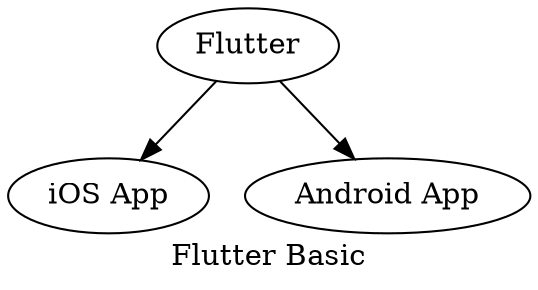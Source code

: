 digraph A {
graph [label="Flutter Basic"]
"Flutter" -> "iOS App"
"Flutter" -> "Android App"
}

digraph Aalt {
graph [label="Flutter as Component"]
"iOS Logic" -> "iOS App"
"Flutter" -> "iOS UI" -> "iOS App"
"Flutter" -> "Android UI" -> "Android App"
"Android Logic" -> "Android App"
}

digraph B {
graph [label="Kotlin Basic"]
"Kotlin Logic" -> "iOS App"
"iOS UI" -> "iOS App"
"Kotlin Logic" -> "Android App"
"Android UI" -> "Android App"
}

digraph C {
graph[label="Possible Coupling"]
f [label="Flutter UI"]
f -> fios
fios [label="iOS\nUI\nComponent"]
f -> fand
fand [label="Android\nUI\nComponent"]

k [label="Kotlin Logic"]
k -> kios
kios [label="iOS\nLogic\nComponent"]
k -> kand
kand [label="Android\nLogic\nComponent"]

fios -> cios
kios -> cios
cios [label="Combined iOS App"]

fand -> cand
kand -> cand
cand [label="Combined Android App"]
}

digraph Calt {
graph[label="Possible Coupling"]
f [label="Flutter"]
f -> fios
fios [label="iOS UI"]
f -> fand
fand [label="Android UI"]

k [label="Kotlin Logic"]

fios -> cios
k -> cios
cios [label="iOS App"]

fand -> cand
k -> cand
cand [label="Android App"]
}
